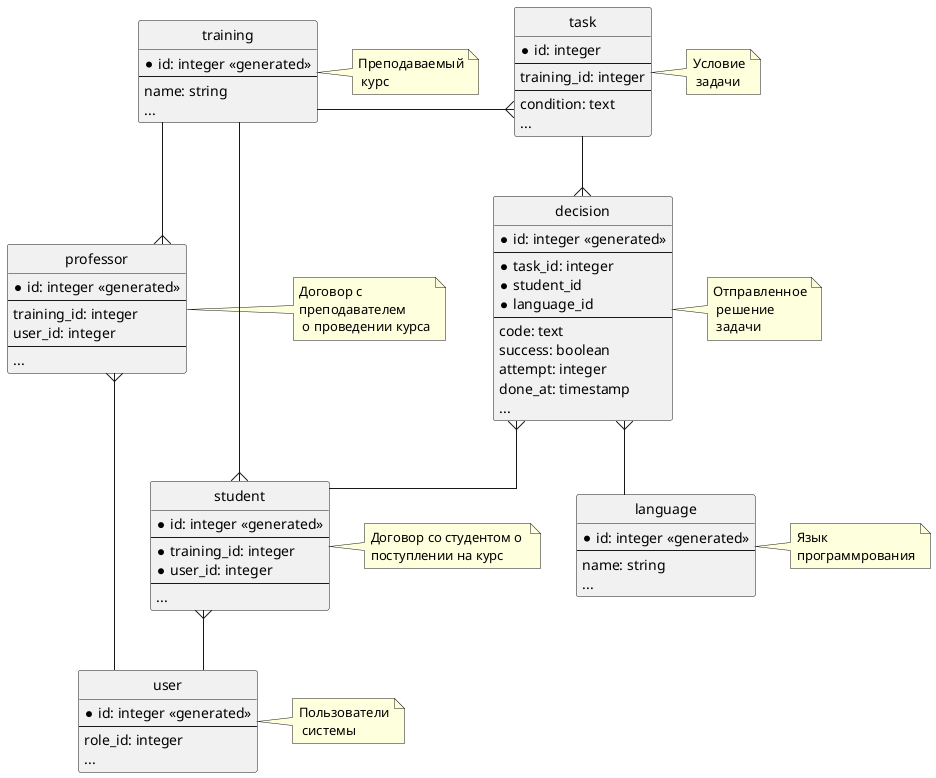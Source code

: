 @startuml "ER Manager"

skinparam linetype ortho
hide circle


entity user{
    * id: integer <<generated>>
    --
    role_id: integer
    ...
}

entity decision {
    *id: integer <<generated>> 
    --
    *task_id: integer
    *student_id
    *language_id
    --
    code: text
    success: boolean
    attempt: integer
    done_at: timestamp
    ...
}

entity training {
    * id: integer <<generated>>
    --
    name: string
    ...
}

entity student {
    * id: integer <<generated>>
    --
    * training_id: integer
    * user_id: integer
    --
    ...
}

entity professor {
    * id: integer <<generated>>
    --
    training_id: integer
    user_id: integer
    --
    ...
}

entity language {
    * id: integer <<generated>>
    --
    name: string
    ...
}

entity task {
    * id: integer
    --
    training_id: integer
    --
    condition: text
    ...
}

task --{ decision
decision }-- student 
student }-u- training
student }-- user
professor }-u- training
professor }-- user
language -u-{ decision
task }-l- training


note right of student: Договор со студентом о \nпоступлении на курс
note right of professor: Договор с \nпреподавателем\n о проведении курса
note right of user: Пользователи\n системы
note right of decision: Отправленное\n решение\n задачи
note right of training: Преподаваемый\n курс
note right of task: Условие\n задачи
note right of language: Язык \nпрограммрования


@enduml